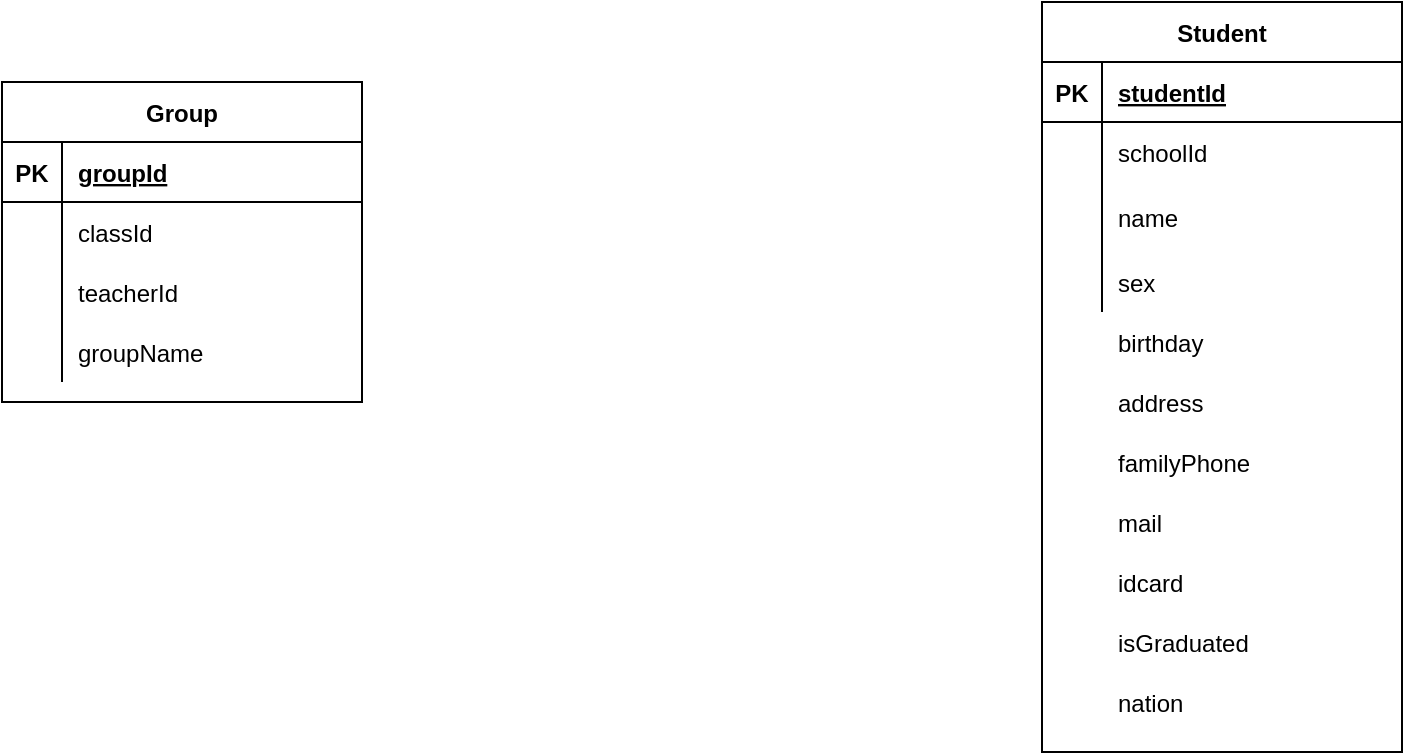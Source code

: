 <mxfile version="14.7.3" type="github">
  <diagram id="uFPd1pKpGS4i-c733_Po" name="第 1 页">
    <mxGraphModel dx="1038" dy="547" grid="1" gridSize="10" guides="1" tooltips="1" connect="1" arrows="1" fold="1" page="1" pageScale="1" pageWidth="827" pageHeight="1169" math="0" shadow="0">
      <root>
        <mxCell id="0" />
        <mxCell id="1" parent="0" />
        <mxCell id="6N0PbD_9IMBBkm0eBd1T-2" value="Group" style="shape=table;startSize=30;container=1;collapsible=1;childLayout=tableLayout;fixedRows=1;rowLines=0;fontStyle=1;align=center;resizeLast=1;" parent="1" vertex="1">
          <mxGeometry x="30" y="130" width="180" height="160" as="geometry" />
        </mxCell>
        <mxCell id="6N0PbD_9IMBBkm0eBd1T-3" value="" style="shape=partialRectangle;collapsible=0;dropTarget=0;pointerEvents=0;fillColor=none;top=0;left=0;bottom=1;right=0;points=[[0,0.5],[1,0.5]];portConstraint=eastwest;" parent="6N0PbD_9IMBBkm0eBd1T-2" vertex="1">
          <mxGeometry y="30" width="180" height="30" as="geometry" />
        </mxCell>
        <mxCell id="6N0PbD_9IMBBkm0eBd1T-4" value="PK" style="shape=partialRectangle;connectable=0;fillColor=none;top=0;left=0;bottom=0;right=0;fontStyle=1;overflow=hidden;" parent="6N0PbD_9IMBBkm0eBd1T-3" vertex="1">
          <mxGeometry width="30" height="30" as="geometry" />
        </mxCell>
        <mxCell id="6N0PbD_9IMBBkm0eBd1T-5" value="groupId" style="shape=partialRectangle;connectable=0;fillColor=none;top=0;left=0;bottom=0;right=0;align=left;spacingLeft=6;fontStyle=5;overflow=hidden;" parent="6N0PbD_9IMBBkm0eBd1T-3" vertex="1">
          <mxGeometry x="30" width="150" height="30" as="geometry" />
        </mxCell>
        <mxCell id="6N0PbD_9IMBBkm0eBd1T-6" value="" style="shape=partialRectangle;collapsible=0;dropTarget=0;pointerEvents=0;fillColor=none;top=0;left=0;bottom=0;right=0;points=[[0,0.5],[1,0.5]];portConstraint=eastwest;" parent="6N0PbD_9IMBBkm0eBd1T-2" vertex="1">
          <mxGeometry y="60" width="180" height="30" as="geometry" />
        </mxCell>
        <mxCell id="6N0PbD_9IMBBkm0eBd1T-7" value="" style="shape=partialRectangle;connectable=0;fillColor=none;top=0;left=0;bottom=0;right=0;editable=1;overflow=hidden;" parent="6N0PbD_9IMBBkm0eBd1T-6" vertex="1">
          <mxGeometry width="30" height="30" as="geometry" />
        </mxCell>
        <mxCell id="6N0PbD_9IMBBkm0eBd1T-8" value="classId" style="shape=partialRectangle;connectable=0;fillColor=none;top=0;left=0;bottom=0;right=0;align=left;spacingLeft=6;overflow=hidden;" parent="6N0PbD_9IMBBkm0eBd1T-6" vertex="1">
          <mxGeometry x="30" width="150" height="30" as="geometry" />
        </mxCell>
        <mxCell id="6N0PbD_9IMBBkm0eBd1T-9" value="" style="shape=partialRectangle;collapsible=0;dropTarget=0;pointerEvents=0;fillColor=none;top=0;left=0;bottom=0;right=0;points=[[0,0.5],[1,0.5]];portConstraint=eastwest;" parent="6N0PbD_9IMBBkm0eBd1T-2" vertex="1">
          <mxGeometry y="90" width="180" height="30" as="geometry" />
        </mxCell>
        <mxCell id="6N0PbD_9IMBBkm0eBd1T-10" value="" style="shape=partialRectangle;connectable=0;fillColor=none;top=0;left=0;bottom=0;right=0;editable=1;overflow=hidden;" parent="6N0PbD_9IMBBkm0eBd1T-9" vertex="1">
          <mxGeometry width="30" height="30" as="geometry" />
        </mxCell>
        <mxCell id="6N0PbD_9IMBBkm0eBd1T-11" value="teacherId" style="shape=partialRectangle;connectable=0;fillColor=none;top=0;left=0;bottom=0;right=0;align=left;spacingLeft=6;overflow=hidden;" parent="6N0PbD_9IMBBkm0eBd1T-9" vertex="1">
          <mxGeometry x="30" width="150" height="30" as="geometry" />
        </mxCell>
        <mxCell id="6N0PbD_9IMBBkm0eBd1T-12" value="" style="shape=partialRectangle;collapsible=0;dropTarget=0;pointerEvents=0;fillColor=none;top=0;left=0;bottom=0;right=0;points=[[0,0.5],[1,0.5]];portConstraint=eastwest;" parent="6N0PbD_9IMBBkm0eBd1T-2" vertex="1">
          <mxGeometry y="120" width="180" height="30" as="geometry" />
        </mxCell>
        <mxCell id="6N0PbD_9IMBBkm0eBd1T-13" value="" style="shape=partialRectangle;connectable=0;fillColor=none;top=0;left=0;bottom=0;right=0;editable=1;overflow=hidden;" parent="6N0PbD_9IMBBkm0eBd1T-12" vertex="1">
          <mxGeometry width="30" height="30" as="geometry" />
        </mxCell>
        <mxCell id="6N0PbD_9IMBBkm0eBd1T-14" value="groupName" style="shape=partialRectangle;connectable=0;fillColor=none;top=0;left=0;bottom=0;right=0;align=left;spacingLeft=6;overflow=hidden;" parent="6N0PbD_9IMBBkm0eBd1T-12" vertex="1">
          <mxGeometry x="30" width="150" height="30" as="geometry" />
        </mxCell>
        <mxCell id="6N0PbD_9IMBBkm0eBd1T-15" value="Student" style="shape=table;startSize=30;container=1;collapsible=1;childLayout=tableLayout;fixedRows=1;rowLines=0;fontStyle=1;align=center;resizeLast=1;" parent="1" vertex="1">
          <mxGeometry x="550" y="90" width="180" height="375" as="geometry" />
        </mxCell>
        <mxCell id="6N0PbD_9IMBBkm0eBd1T-16" value="" style="shape=partialRectangle;collapsible=0;dropTarget=0;pointerEvents=0;fillColor=none;top=0;left=0;bottom=1;right=0;points=[[0,0.5],[1,0.5]];portConstraint=eastwest;" parent="6N0PbD_9IMBBkm0eBd1T-15" vertex="1">
          <mxGeometry y="30" width="180" height="30" as="geometry" />
        </mxCell>
        <mxCell id="6N0PbD_9IMBBkm0eBd1T-17" value="PK" style="shape=partialRectangle;connectable=0;fillColor=none;top=0;left=0;bottom=0;right=0;fontStyle=1;overflow=hidden;" parent="6N0PbD_9IMBBkm0eBd1T-16" vertex="1">
          <mxGeometry width="30" height="30" as="geometry" />
        </mxCell>
        <mxCell id="6N0PbD_9IMBBkm0eBd1T-18" value="studentId" style="shape=partialRectangle;connectable=0;fillColor=none;top=0;left=0;bottom=0;right=0;align=left;spacingLeft=6;fontStyle=5;overflow=hidden;" parent="6N0PbD_9IMBBkm0eBd1T-16" vertex="1">
          <mxGeometry x="30" width="150" height="30" as="geometry" />
        </mxCell>
        <mxCell id="6N0PbD_9IMBBkm0eBd1T-19" value="" style="shape=partialRectangle;collapsible=0;dropTarget=0;pointerEvents=0;fillColor=none;top=0;left=0;bottom=0;right=0;points=[[0,0.5],[1,0.5]];portConstraint=eastwest;" parent="6N0PbD_9IMBBkm0eBd1T-15" vertex="1">
          <mxGeometry y="60" width="180" height="30" as="geometry" />
        </mxCell>
        <mxCell id="6N0PbD_9IMBBkm0eBd1T-20" value="" style="shape=partialRectangle;connectable=0;fillColor=none;top=0;left=0;bottom=0;right=0;editable=1;overflow=hidden;" parent="6N0PbD_9IMBBkm0eBd1T-19" vertex="1">
          <mxGeometry width="30" height="30" as="geometry" />
        </mxCell>
        <mxCell id="6N0PbD_9IMBBkm0eBd1T-21" value="schoolId" style="shape=partialRectangle;connectable=0;fillColor=none;top=0;left=0;bottom=0;right=0;align=left;spacingLeft=6;overflow=hidden;" parent="6N0PbD_9IMBBkm0eBd1T-19" vertex="1">
          <mxGeometry x="30" width="150" height="30" as="geometry" />
        </mxCell>
        <mxCell id="6N0PbD_9IMBBkm0eBd1T-22" value="" style="shape=partialRectangle;collapsible=0;dropTarget=0;pointerEvents=0;fillColor=none;top=0;left=0;bottom=0;right=0;points=[[0,0.5],[1,0.5]];portConstraint=eastwest;" parent="6N0PbD_9IMBBkm0eBd1T-15" vertex="1">
          <mxGeometry y="90" width="180" height="35" as="geometry" />
        </mxCell>
        <mxCell id="6N0PbD_9IMBBkm0eBd1T-23" value="" style="shape=partialRectangle;connectable=0;fillColor=none;top=0;left=0;bottom=0;right=0;editable=1;overflow=hidden;" parent="6N0PbD_9IMBBkm0eBd1T-22" vertex="1">
          <mxGeometry width="30" height="35" as="geometry" />
        </mxCell>
        <mxCell id="6N0PbD_9IMBBkm0eBd1T-24" value="name" style="shape=partialRectangle;connectable=0;fillColor=none;top=0;left=0;bottom=0;right=0;align=left;spacingLeft=6;overflow=hidden;" parent="6N0PbD_9IMBBkm0eBd1T-22" vertex="1">
          <mxGeometry x="30" width="150" height="35" as="geometry" />
        </mxCell>
        <mxCell id="6N0PbD_9IMBBkm0eBd1T-25" value="" style="shape=partialRectangle;collapsible=0;dropTarget=0;pointerEvents=0;fillColor=none;top=0;left=0;bottom=0;right=0;points=[[0,0.5],[1,0.5]];portConstraint=eastwest;" parent="6N0PbD_9IMBBkm0eBd1T-15" vertex="1">
          <mxGeometry y="125" width="180" height="30" as="geometry" />
        </mxCell>
        <mxCell id="6N0PbD_9IMBBkm0eBd1T-26" value="" style="shape=partialRectangle;connectable=0;fillColor=none;top=0;left=0;bottom=0;right=0;editable=1;overflow=hidden;" parent="6N0PbD_9IMBBkm0eBd1T-25" vertex="1">
          <mxGeometry width="30" height="30" as="geometry" />
        </mxCell>
        <mxCell id="6N0PbD_9IMBBkm0eBd1T-27" value="sex" style="shape=partialRectangle;connectable=0;fillColor=none;top=0;left=0;bottom=0;right=0;align=left;spacingLeft=6;overflow=hidden;" parent="6N0PbD_9IMBBkm0eBd1T-25" vertex="1">
          <mxGeometry x="30" width="150" height="30" as="geometry" />
        </mxCell>
        <mxCell id="6N0PbD_9IMBBkm0eBd1T-33" value="birthday" style="shape=partialRectangle;connectable=0;fillColor=none;top=0;left=0;bottom=0;right=0;align=left;spacingLeft=6;overflow=hidden;" parent="1" vertex="1">
          <mxGeometry x="580" y="245" width="150" height="30" as="geometry" />
        </mxCell>
        <mxCell id="6N0PbD_9IMBBkm0eBd1T-34" value="address" style="shape=partialRectangle;connectable=0;fillColor=none;top=0;left=0;bottom=0;right=0;align=left;spacingLeft=6;overflow=hidden;" parent="1" vertex="1">
          <mxGeometry x="580" y="275" width="150" height="30" as="geometry" />
        </mxCell>
        <mxCell id="6N0PbD_9IMBBkm0eBd1T-35" value="familyPhone" style="shape=partialRectangle;connectable=0;fillColor=none;top=0;left=0;bottom=0;right=0;align=left;spacingLeft=6;overflow=hidden;" parent="1" vertex="1">
          <mxGeometry x="580" y="305" width="150" height="30" as="geometry" />
        </mxCell>
        <mxCell id="6N0PbD_9IMBBkm0eBd1T-36" value="mail" style="shape=partialRectangle;connectable=0;fillColor=none;top=0;left=0;bottom=0;right=0;align=left;spacingLeft=6;overflow=hidden;" parent="1" vertex="1">
          <mxGeometry x="580" y="335" width="150" height="30" as="geometry" />
        </mxCell>
        <mxCell id="6N0PbD_9IMBBkm0eBd1T-37" value="idcard" style="shape=partialRectangle;connectable=0;fillColor=none;top=0;left=0;bottom=0;right=0;align=left;spacingLeft=6;overflow=hidden;" parent="1" vertex="1">
          <mxGeometry x="580" y="365" width="150" height="30" as="geometry" />
        </mxCell>
        <mxCell id="6N0PbD_9IMBBkm0eBd1T-39" value="isGraduated" style="shape=partialRectangle;connectable=0;fillColor=none;top=0;left=0;bottom=0;right=0;align=left;spacingLeft=6;overflow=hidden;" parent="1" vertex="1">
          <mxGeometry x="580" y="395" width="150" height="30" as="geometry" />
        </mxCell>
        <mxCell id="6N0PbD_9IMBBkm0eBd1T-40" value="nation" style="shape=partialRectangle;connectable=0;fillColor=none;top=0;left=0;bottom=0;right=0;align=left;spacingLeft=6;overflow=hidden;" parent="1" vertex="1">
          <mxGeometry x="580" y="425" width="150" height="30" as="geometry" />
        </mxCell>
      </root>
    </mxGraphModel>
  </diagram>
</mxfile>
